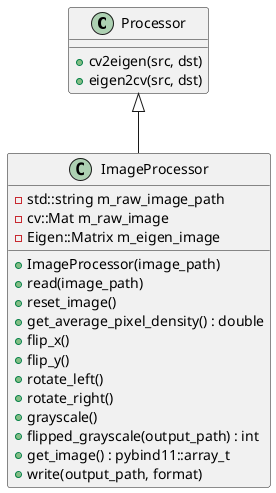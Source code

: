 @startuml
class Processor {
  +cv2eigen(src, dst)
  +eigen2cv(src, dst)
}

class ImageProcessor {
  -std::string m_raw_image_path
  -cv::Mat m_raw_image
  -Eigen::Matrix m_eigen_image
  +ImageProcessor(image_path)
  +read(image_path)
  +reset_image()
  +get_average_pixel_density() : double
  +flip_x()
  +flip_y()
  +rotate_left()
  +rotate_right()
  +grayscale()
  +flipped_grayscale(output_path) : int
  +get_image() : pybind11::array_t
  +write(output_path, format)
}

Processor <|-- ImageProcessor
@enduml